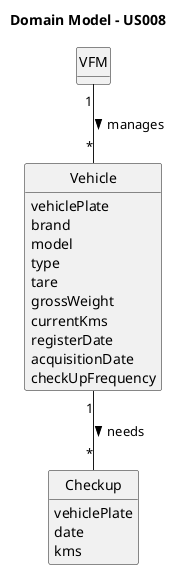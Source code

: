 @startuml
skinparam monochrome true
skinparam packageStyle rectangle
skinparam shadowing false

'left to right direction

skinparam classAttributeIconSize 0

hide circle
hide methods

title Domain Model - US008


class Vehicle {
    vehiclePlate
    brand
    model
    type
    tare
    grossWeight
    currentKms
    registerDate
    acquisitionDate
    checkUpFrequency
}

class VFM {
}

class Checkup {
    vehiclePlate
    date
    kms
}

VFM "1" -- "*" Vehicle : manages >
Vehicle "1" -- "*" Checkup : needs >


@enduml